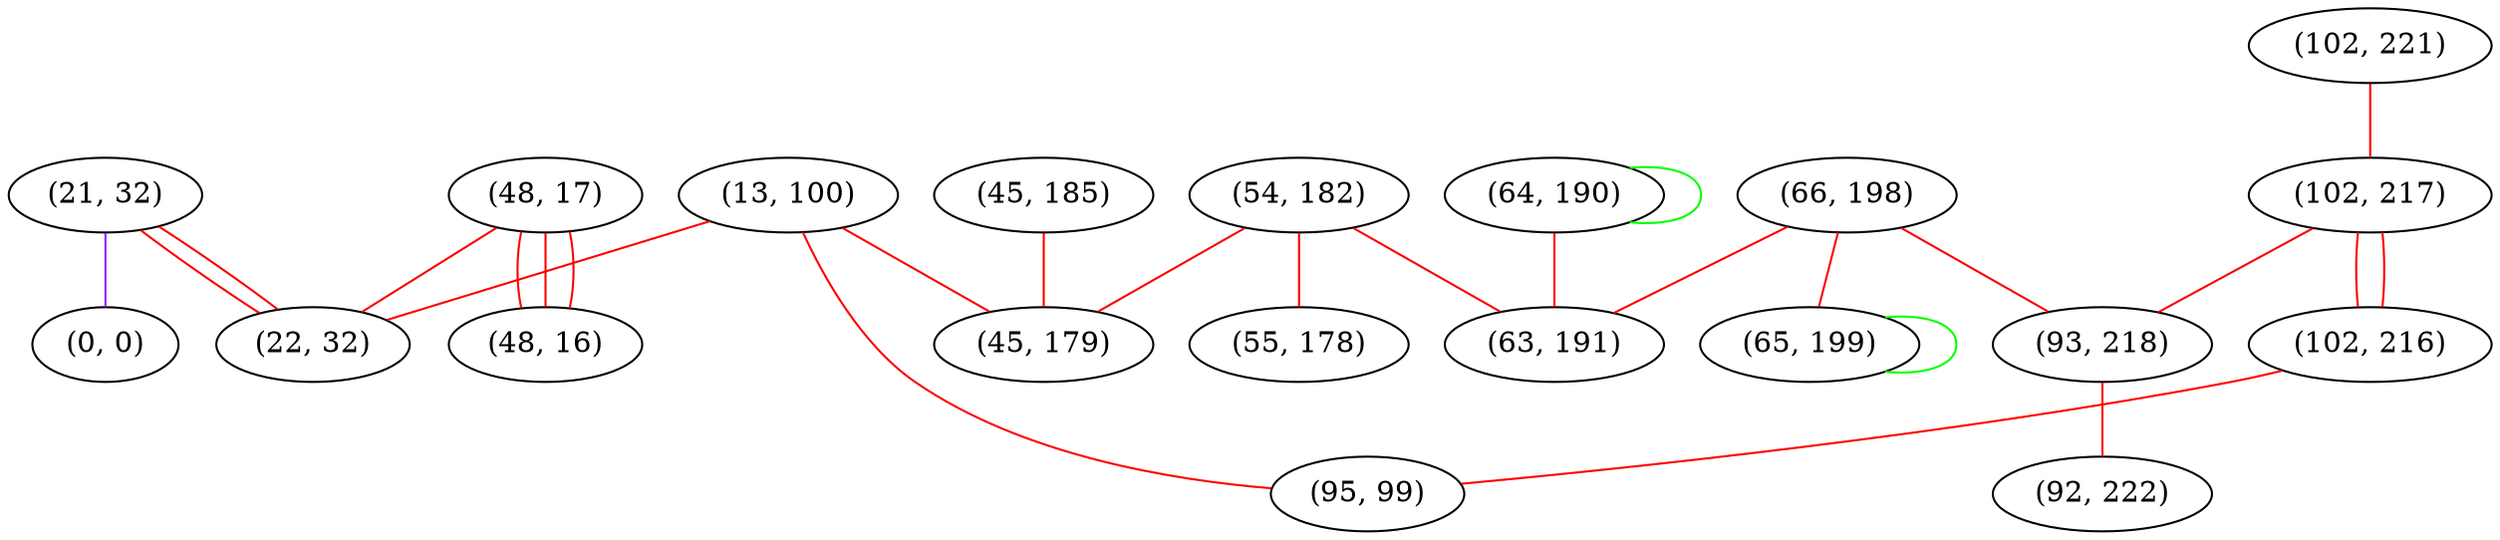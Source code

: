 graph "" {
"(48, 17)";
"(66, 198)";
"(102, 221)";
"(21, 32)";
"(54, 182)";
"(45, 185)";
"(13, 100)";
"(65, 199)";
"(0, 0)";
"(22, 32)";
"(102, 217)";
"(48, 16)";
"(102, 216)";
"(45, 179)";
"(95, 99)";
"(93, 218)";
"(64, 190)";
"(63, 191)";
"(55, 178)";
"(92, 222)";
"(48, 17)" -- "(48, 16)"  [color=red, key=0, weight=1];
"(48, 17)" -- "(48, 16)"  [color=red, key=1, weight=1];
"(48, 17)" -- "(48, 16)"  [color=red, key=2, weight=1];
"(48, 17)" -- "(22, 32)"  [color=red, key=0, weight=1];
"(66, 198)" -- "(93, 218)"  [color=red, key=0, weight=1];
"(66, 198)" -- "(63, 191)"  [color=red, key=0, weight=1];
"(66, 198)" -- "(65, 199)"  [color=red, key=0, weight=1];
"(102, 221)" -- "(102, 217)"  [color=red, key=0, weight=1];
"(21, 32)" -- "(0, 0)"  [color=purple, key=0, weight=4];
"(21, 32)" -- "(22, 32)"  [color=red, key=0, weight=1];
"(21, 32)" -- "(22, 32)"  [color=red, key=1, weight=1];
"(54, 182)" -- "(63, 191)"  [color=red, key=0, weight=1];
"(54, 182)" -- "(55, 178)"  [color=red, key=0, weight=1];
"(54, 182)" -- "(45, 179)"  [color=red, key=0, weight=1];
"(45, 185)" -- "(45, 179)"  [color=red, key=0, weight=1];
"(13, 100)" -- "(95, 99)"  [color=red, key=0, weight=1];
"(13, 100)" -- "(22, 32)"  [color=red, key=0, weight=1];
"(13, 100)" -- "(45, 179)"  [color=red, key=0, weight=1];
"(65, 199)" -- "(65, 199)"  [color=green, key=0, weight=2];
"(102, 217)" -- "(93, 218)"  [color=red, key=0, weight=1];
"(102, 217)" -- "(102, 216)"  [color=red, key=0, weight=1];
"(102, 217)" -- "(102, 216)"  [color=red, key=1, weight=1];
"(102, 216)" -- "(95, 99)"  [color=red, key=0, weight=1];
"(93, 218)" -- "(92, 222)"  [color=red, key=0, weight=1];
"(64, 190)" -- "(64, 190)"  [color=green, key=0, weight=2];
"(64, 190)" -- "(63, 191)"  [color=red, key=0, weight=1];
}
